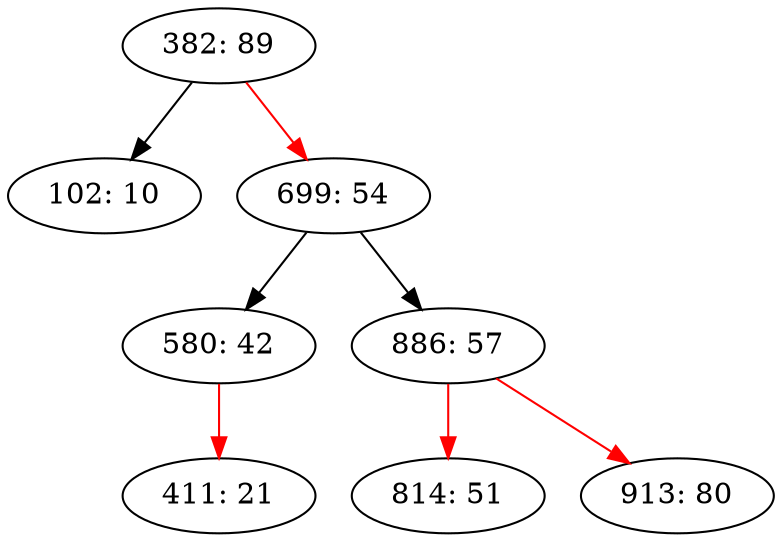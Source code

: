 digraph LLRB {
"382: 89";
"382: 89" -> "102: 10";
"102: 10";
"382: 89" -> "699: 54"[color = red ];
"699: 54";
"699: 54" -> "580: 42";
"580: 42";
"580: 42" -> "411: 21"[color = red ];
"411: 21";
"699: 54" -> "886: 57";
"886: 57";
"886: 57" -> "814: 51"[color = red ];
"814: 51";
"886: 57" -> "913: 80"[color = red ];
"913: 80";
}

